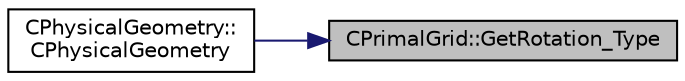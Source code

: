 digraph "CPrimalGrid::GetRotation_Type"
{
 // LATEX_PDF_SIZE
  edge [fontname="Helvetica",fontsize="10",labelfontname="Helvetica",labelfontsize="10"];
  node [fontname="Helvetica",fontsize="10",shape=record];
  rankdir="RL";
  Node1 [label="CPrimalGrid::GetRotation_Type",height=0.2,width=0.4,color="black", fillcolor="grey75", style="filled", fontcolor="black",tooltip="A pure virtual member."];
  Node1 -> Node2 [dir="back",color="midnightblue",fontsize="10",style="solid",fontname="Helvetica"];
  Node2 [label="CPhysicalGeometry::\lCPhysicalGeometry",height=0.2,width=0.4,color="black", fillcolor="white", style="filled",URL="$classCPhysicalGeometry.html#a075a737b341a64de5463ddd41096692e",tooltip="Reads the geometry of the grid and adjust the boundary conditions with the configuration file."];
}
